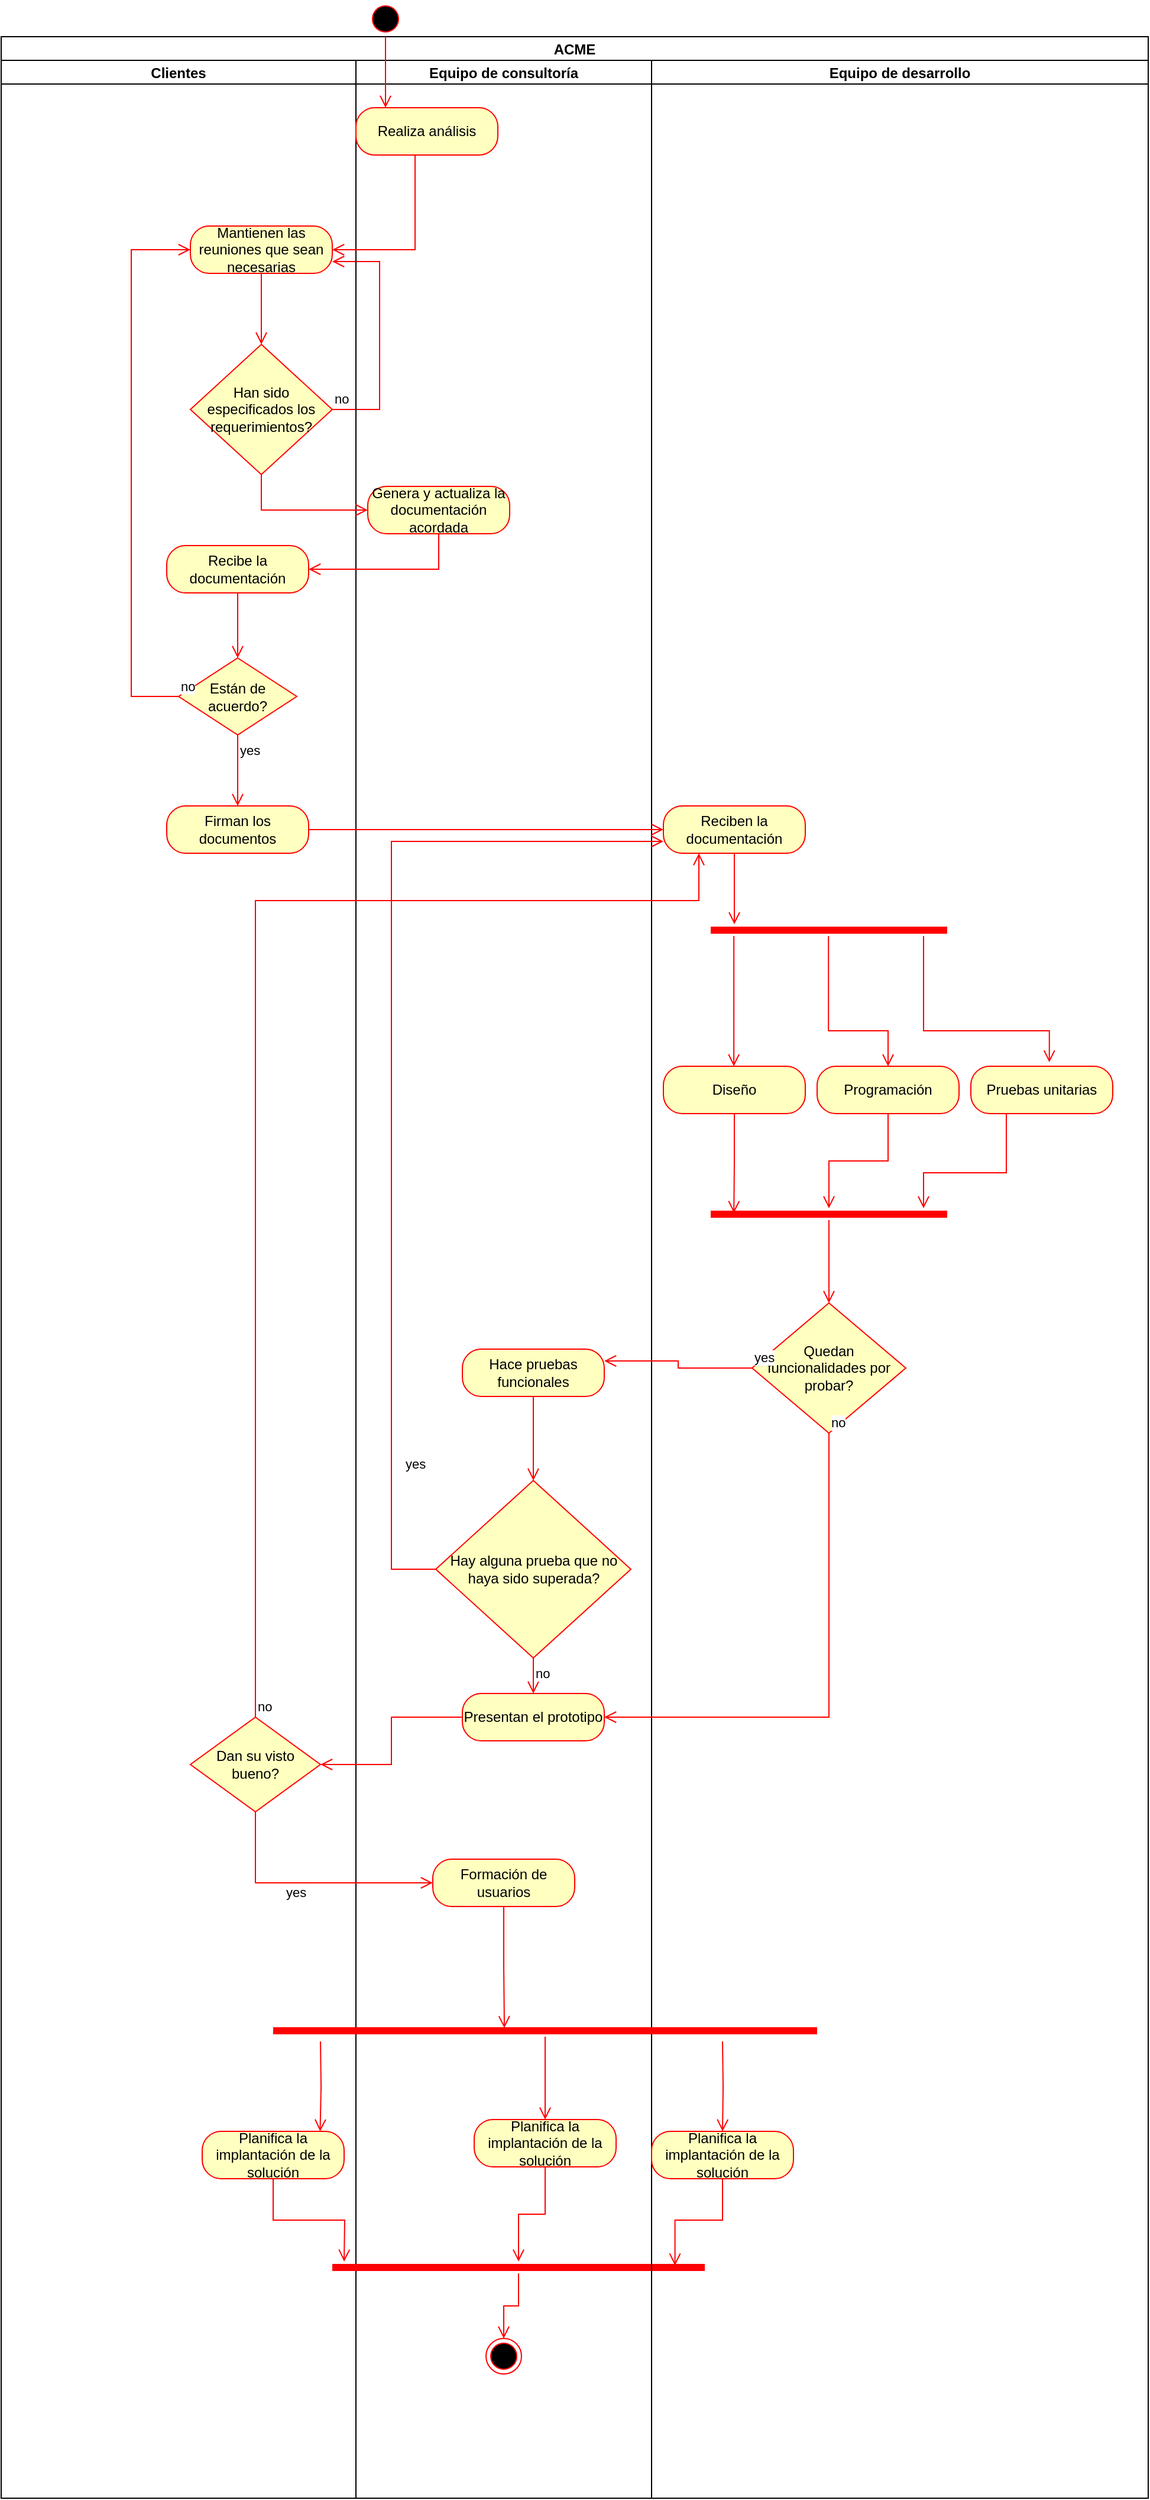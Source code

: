 <mxfile version="15.7.0" type="device"><diagram id="6EKIKAEpqOga08Ic1grf" name="Page-1"><mxGraphModel dx="2076" dy="1158" grid="1" gridSize="10" guides="1" tooltips="1" connect="1" arrows="1" fold="1" page="1" pageScale="1" pageWidth="827" pageHeight="1169" math="0" shadow="0"><root><mxCell id="0"/><mxCell id="1" parent="0"/><mxCell id="1-4c5PVs0HfWegDomM4P-1" value="ACME" style="swimlane;childLayout=stackLayout;resizeParent=1;resizeParentMax=0;startSize=20;" vertex="1" parent="1"><mxGeometry x="80" y="60" width="970" height="2080" as="geometry"/></mxCell><mxCell id="1-4c5PVs0HfWegDomM4P-2" value="Clientes" style="swimlane;startSize=20;" vertex="1" parent="1-4c5PVs0HfWegDomM4P-1"><mxGeometry y="20" width="300" height="2060" as="geometry"/></mxCell><mxCell id="1-4c5PVs0HfWegDomM4P-15" value="Mantienen las reuniones que sean necesarias" style="rounded=1;whiteSpace=wrap;html=1;arcSize=40;fontColor=#000000;fillColor=#ffffc0;strokeColor=#ff0000;" vertex="1" parent="1-4c5PVs0HfWegDomM4P-2"><mxGeometry x="160" y="140" width="120" height="40" as="geometry"/></mxCell><mxCell id="1-4c5PVs0HfWegDomM4P-16" value="" style="edgeStyle=orthogonalEdgeStyle;html=1;verticalAlign=bottom;endArrow=open;endSize=8;strokeColor=#ff0000;rounded=0;" edge="1" source="1-4c5PVs0HfWegDomM4P-15" parent="1-4c5PVs0HfWegDomM4P-2"><mxGeometry relative="1" as="geometry"><mxPoint x="220" y="240" as="targetPoint"/></mxGeometry></mxCell><mxCell id="1-4c5PVs0HfWegDomM4P-17" value="Han sido especificados los requerimientos?" style="rhombus;whiteSpace=wrap;html=1;fillColor=#ffffc0;strokeColor=#ff0000;" vertex="1" parent="1-4c5PVs0HfWegDomM4P-2"><mxGeometry x="160" y="240" width="120" height="110" as="geometry"/></mxCell><mxCell id="1-4c5PVs0HfWegDomM4P-18" value="no" style="edgeStyle=orthogonalEdgeStyle;html=1;align=left;verticalAlign=bottom;endArrow=open;endSize=8;strokeColor=#ff0000;rounded=0;entryX=1;entryY=0.75;entryDx=0;entryDy=0;" edge="1" source="1-4c5PVs0HfWegDomM4P-17" parent="1-4c5PVs0HfWegDomM4P-2" target="1-4c5PVs0HfWegDomM4P-15"><mxGeometry x="-1" relative="1" as="geometry"><mxPoint x="360" y="260" as="targetPoint"/><Array as="points"><mxPoint x="320" y="295"/><mxPoint x="320" y="170"/></Array></mxGeometry></mxCell><mxCell id="1-4c5PVs0HfWegDomM4P-25" value="Recibe la documentación" style="rounded=1;whiteSpace=wrap;html=1;arcSize=40;fontColor=#000000;fillColor=#ffffc0;strokeColor=#ff0000;" vertex="1" parent="1-4c5PVs0HfWegDomM4P-2"><mxGeometry x="140" y="410" width="120" height="40" as="geometry"/></mxCell><mxCell id="1-4c5PVs0HfWegDomM4P-26" value="" style="edgeStyle=orthogonalEdgeStyle;html=1;verticalAlign=bottom;endArrow=open;endSize=8;strokeColor=#ff0000;rounded=0;entryX=0.5;entryY=0;entryDx=0;entryDy=0;" edge="1" source="1-4c5PVs0HfWegDomM4P-25" parent="1-4c5PVs0HfWegDomM4P-2" target="1-4c5PVs0HfWegDomM4P-27"><mxGeometry relative="1" as="geometry"><mxPoint x="220" y="490" as="targetPoint"/></mxGeometry></mxCell><mxCell id="1-4c5PVs0HfWegDomM4P-27" value="Están de acuerdo?" style="rhombus;whiteSpace=wrap;html=1;fillColor=#ffffc0;strokeColor=#ff0000;" vertex="1" parent="1-4c5PVs0HfWegDomM4P-2"><mxGeometry x="150" y="505" width="100" height="65" as="geometry"/></mxCell><mxCell id="1-4c5PVs0HfWegDomM4P-28" value="no" style="edgeStyle=orthogonalEdgeStyle;html=1;align=left;verticalAlign=bottom;endArrow=open;endSize=8;strokeColor=#ff0000;rounded=0;entryX=0;entryY=0.5;entryDx=0;entryDy=0;" edge="1" source="1-4c5PVs0HfWegDomM4P-27" parent="1-4c5PVs0HfWegDomM4P-2" target="1-4c5PVs0HfWegDomM4P-15"><mxGeometry x="-1" relative="1" as="geometry"><mxPoint x="340" y="525" as="targetPoint"/><Array as="points"><mxPoint x="110" y="538"/><mxPoint x="110" y="160"/></Array></mxGeometry></mxCell><mxCell id="1-4c5PVs0HfWegDomM4P-29" value="yes" style="edgeStyle=orthogonalEdgeStyle;html=1;align=left;verticalAlign=top;endArrow=open;endSize=8;strokeColor=#ff0000;rounded=0;" edge="1" source="1-4c5PVs0HfWegDomM4P-27" parent="1-4c5PVs0HfWegDomM4P-2"><mxGeometry x="-1" relative="1" as="geometry"><mxPoint x="200" y="630" as="targetPoint"/></mxGeometry></mxCell><mxCell id="1-4c5PVs0HfWegDomM4P-32" value="Firman los documentos" style="rounded=1;whiteSpace=wrap;html=1;arcSize=40;fontColor=#000000;fillColor=#ffffc0;strokeColor=#ff0000;" vertex="1" parent="1-4c5PVs0HfWegDomM4P-2"><mxGeometry x="140" y="630" width="120" height="40" as="geometry"/></mxCell><mxCell id="1-4c5PVs0HfWegDomM4P-66" value="Dan su visto bueno?" style="rhombus;whiteSpace=wrap;html=1;fillColor=#ffffc0;strokeColor=#ff0000;" vertex="1" parent="1-4c5PVs0HfWegDomM4P-2"><mxGeometry x="160" y="1400" width="110" height="80" as="geometry"/></mxCell><mxCell id="1-4c5PVs0HfWegDomM4P-73" value="" style="edgeStyle=orthogonalEdgeStyle;html=1;verticalAlign=bottom;endArrow=open;endSize=8;strokeColor=#ff0000;rounded=0;entryX=0.831;entryY=0;entryDx=0;entryDy=0;entryPerimeter=0;" edge="1" parent="1-4c5PVs0HfWegDomM4P-2" target="1-4c5PVs0HfWegDomM4P-76"><mxGeometry relative="1" as="geometry"><mxPoint x="270" y="1744" as="targetPoint"/><mxPoint x="270" y="1674" as="sourcePoint"/><Array as="points"/></mxGeometry></mxCell><mxCell id="1-4c5PVs0HfWegDomM4P-76" value="Planifica la implantación de la solución" style="rounded=1;whiteSpace=wrap;html=1;arcSize=40;fontColor=#000000;fillColor=#ffffc0;strokeColor=#ff0000;" vertex="1" parent="1-4c5PVs0HfWegDomM4P-2"><mxGeometry x="170" y="1750" width="120" height="40" as="geometry"/></mxCell><mxCell id="1-4c5PVs0HfWegDomM4P-77" value="" style="edgeStyle=orthogonalEdgeStyle;html=1;verticalAlign=bottom;endArrow=open;endSize=8;strokeColor=#ff0000;rounded=0;" edge="1" source="1-4c5PVs0HfWegDomM4P-76" parent="1-4c5PVs0HfWegDomM4P-2"><mxGeometry relative="1" as="geometry"><mxPoint x="290" y="1860" as="targetPoint"/></mxGeometry></mxCell><mxCell id="1-4c5PVs0HfWegDomM4P-3" value="Equipo de consultoría" style="swimlane;startSize=20;" vertex="1" parent="1-4c5PVs0HfWegDomM4P-1"><mxGeometry x="300" y="20" width="250" height="2060" as="geometry"/></mxCell><mxCell id="1-4c5PVs0HfWegDomM4P-13" value="Realiza análisis" style="rounded=1;whiteSpace=wrap;html=1;arcSize=40;fontColor=#000000;fillColor=#ffffc0;strokeColor=#ff0000;" vertex="1" parent="1-4c5PVs0HfWegDomM4P-3"><mxGeometry y="40" width="120" height="40" as="geometry"/></mxCell><mxCell id="1-4c5PVs0HfWegDomM4P-23" value="Genera y actualiza la documentación acordada" style="rounded=1;whiteSpace=wrap;html=1;arcSize=40;fontColor=#000000;fillColor=#ffffc0;strokeColor=#ff0000;" vertex="1" parent="1-4c5PVs0HfWegDomM4P-3"><mxGeometry x="10" y="360" width="120" height="40" as="geometry"/></mxCell><mxCell id="1-4c5PVs0HfWegDomM4P-59" value="Hace pruebas funcionales" style="rounded=1;whiteSpace=wrap;html=1;arcSize=40;fontColor=#000000;fillColor=#ffffc0;strokeColor=#ff0000;" vertex="1" parent="1-4c5PVs0HfWegDomM4P-3"><mxGeometry x="90" y="1089" width="120" height="40" as="geometry"/></mxCell><mxCell id="1-4c5PVs0HfWegDomM4P-60" value="" style="edgeStyle=orthogonalEdgeStyle;html=1;verticalAlign=bottom;endArrow=open;endSize=8;strokeColor=#ff0000;rounded=0;" edge="1" source="1-4c5PVs0HfWegDomM4P-59" parent="1-4c5PVs0HfWegDomM4P-3"><mxGeometry relative="1" as="geometry"><mxPoint x="150" y="1200" as="targetPoint"/></mxGeometry></mxCell><mxCell id="1-4c5PVs0HfWegDomM4P-61" value="Hay alguna prueba que no haya sido superada?" style="rhombus;whiteSpace=wrap;html=1;fillColor=#ffffc0;strokeColor=#ff0000;" vertex="1" parent="1-4c5PVs0HfWegDomM4P-3"><mxGeometry x="67.5" y="1200" width="165" height="150" as="geometry"/></mxCell><mxCell id="1-4c5PVs0HfWegDomM4P-63" value="no" style="edgeStyle=orthogonalEdgeStyle;html=1;align=left;verticalAlign=top;endArrow=open;endSize=8;strokeColor=#ff0000;rounded=0;" edge="1" source="1-4c5PVs0HfWegDomM4P-61" parent="1-4c5PVs0HfWegDomM4P-3"><mxGeometry x="-1" relative="1" as="geometry"><mxPoint x="150" y="1380" as="targetPoint"/></mxGeometry></mxCell><mxCell id="1-4c5PVs0HfWegDomM4P-64" value="Presentan el prototipo" style="rounded=1;whiteSpace=wrap;html=1;arcSize=40;fontColor=#000000;fillColor=#ffffc0;strokeColor=#ff0000;" vertex="1" parent="1-4c5PVs0HfWegDomM4P-3"><mxGeometry x="90" y="1380" width="120" height="40" as="geometry"/></mxCell><mxCell id="1-4c5PVs0HfWegDomM4P-69" value="Formación de usuarios" style="rounded=1;whiteSpace=wrap;html=1;arcSize=40;fontColor=#000000;fillColor=#ffffc0;strokeColor=#ff0000;" vertex="1" parent="1-4c5PVs0HfWegDomM4P-3"><mxGeometry x="65" y="1520" width="120" height="40" as="geometry"/></mxCell><mxCell id="1-4c5PVs0HfWegDomM4P-78" value="Planifica la implantación de la solución" style="rounded=1;whiteSpace=wrap;html=1;arcSize=40;fontColor=#000000;fillColor=#ffffc0;strokeColor=#ff0000;" vertex="1" parent="1-4c5PVs0HfWegDomM4P-3"><mxGeometry x="100" y="1740" width="120" height="40" as="geometry"/></mxCell><mxCell id="1-4c5PVs0HfWegDomM4P-79" value="" style="edgeStyle=orthogonalEdgeStyle;html=1;verticalAlign=bottom;endArrow=open;endSize=8;strokeColor=#ff0000;rounded=0;" edge="1" source="1-4c5PVs0HfWegDomM4P-78" parent="1-4c5PVs0HfWegDomM4P-3" target="1-4c5PVs0HfWegDomM4P-84"><mxGeometry relative="1" as="geometry"><mxPoint x="160" y="1840" as="targetPoint"/></mxGeometry></mxCell><mxCell id="1-4c5PVs0HfWegDomM4P-84" value="" style="shape=line;html=1;strokeWidth=6;strokeColor=#ff0000;" vertex="1" parent="1-4c5PVs0HfWegDomM4P-3"><mxGeometry x="-20" y="1860" width="315" height="10" as="geometry"/></mxCell><mxCell id="1-4c5PVs0HfWegDomM4P-4" value="Equipo de desarrollo" style="swimlane;startSize=20;" vertex="1" parent="1-4c5PVs0HfWegDomM4P-1"><mxGeometry x="550" y="20" width="420" height="2060" as="geometry"/></mxCell><mxCell id="1-4c5PVs0HfWegDomM4P-37" value="Reciben la documentación" style="rounded=1;whiteSpace=wrap;html=1;arcSize=40;fontColor=#000000;fillColor=#ffffc0;strokeColor=#ff0000;" vertex="1" parent="1-4c5PVs0HfWegDomM4P-4"><mxGeometry x="10" y="630" width="120" height="40" as="geometry"/></mxCell><mxCell id="1-4c5PVs0HfWegDomM4P-38" value="" style="edgeStyle=orthogonalEdgeStyle;html=1;verticalAlign=bottom;endArrow=open;endSize=8;strokeColor=#ff0000;rounded=0;" edge="1" source="1-4c5PVs0HfWegDomM4P-37" parent="1-4c5PVs0HfWegDomM4P-4"><mxGeometry relative="1" as="geometry"><mxPoint x="70" y="730" as="targetPoint"/></mxGeometry></mxCell><mxCell id="1-4c5PVs0HfWegDomM4P-39" value="" style="shape=line;html=1;strokeWidth=6;strokeColor=#ff0000;" vertex="1" parent="1-4c5PVs0HfWegDomM4P-4"><mxGeometry x="50" y="730" width="200" height="10" as="geometry"/></mxCell><mxCell id="1-4c5PVs0HfWegDomM4P-40" value="" style="edgeStyle=orthogonalEdgeStyle;html=1;verticalAlign=bottom;endArrow=open;endSize=8;strokeColor=#ff0000;rounded=0;" edge="1" parent="1-4c5PVs0HfWegDomM4P-4"><mxGeometry relative="1" as="geometry"><mxPoint x="69.58" y="850" as="targetPoint"/><mxPoint x="69.58" y="750" as="sourcePoint"/><Array as="points"><mxPoint x="69.58" y="740"/><mxPoint x="69.58" y="830"/></Array></mxGeometry></mxCell><mxCell id="1-4c5PVs0HfWegDomM4P-41" value="" style="edgeStyle=orthogonalEdgeStyle;html=1;verticalAlign=bottom;endArrow=open;endSize=8;strokeColor=#ff0000;rounded=0;entryX=0.5;entryY=0;entryDx=0;entryDy=0;" edge="1" parent="1-4c5PVs0HfWegDomM4P-4" target="1-4c5PVs0HfWegDomM4P-45"><mxGeometry relative="1" as="geometry"><mxPoint x="150" y="850" as="targetPoint"/><mxPoint x="149.58" y="740" as="sourcePoint"/><Array as="points"><mxPoint x="150" y="820"/><mxPoint x="200" y="820"/></Array></mxGeometry></mxCell><mxCell id="1-4c5PVs0HfWegDomM4P-42" value="" style="edgeStyle=orthogonalEdgeStyle;html=1;verticalAlign=bottom;endArrow=open;endSize=8;strokeColor=#ff0000;rounded=0;entryX=0.553;entryY=-0.083;entryDx=0;entryDy=0;entryPerimeter=0;" edge="1" parent="1-4c5PVs0HfWegDomM4P-4" target="1-4c5PVs0HfWegDomM4P-47"><mxGeometry relative="1" as="geometry"><mxPoint x="230" y="850" as="targetPoint"/><mxPoint x="230" y="740" as="sourcePoint"/><Array as="points"><mxPoint x="230" y="820"/><mxPoint x="336" y="820"/></Array></mxGeometry></mxCell><mxCell id="1-4c5PVs0HfWegDomM4P-43" value="Diseño" style="rounded=1;whiteSpace=wrap;html=1;arcSize=40;fontColor=#000000;fillColor=#ffffc0;strokeColor=#ff0000;" vertex="1" parent="1-4c5PVs0HfWegDomM4P-4"><mxGeometry x="10" y="850" width="120" height="40" as="geometry"/></mxCell><mxCell id="1-4c5PVs0HfWegDomM4P-44" value="" style="edgeStyle=orthogonalEdgeStyle;html=1;verticalAlign=bottom;endArrow=open;endSize=8;strokeColor=#ff0000;rounded=0;entryX=0.098;entryY=0.4;entryDx=0;entryDy=0;entryPerimeter=0;" edge="1" source="1-4c5PVs0HfWegDomM4P-43" parent="1-4c5PVs0HfWegDomM4P-4" target="1-4c5PVs0HfWegDomM4P-50"><mxGeometry relative="1" as="geometry"><mxPoint x="70" y="950" as="targetPoint"/></mxGeometry></mxCell><mxCell id="1-4c5PVs0HfWegDomM4P-45" value="Programación" style="rounded=1;whiteSpace=wrap;html=1;arcSize=40;fontColor=#000000;fillColor=#ffffc0;strokeColor=#ff0000;" vertex="1" parent="1-4c5PVs0HfWegDomM4P-4"><mxGeometry x="140" y="850" width="120" height="40" as="geometry"/></mxCell><mxCell id="1-4c5PVs0HfWegDomM4P-46" value="" style="edgeStyle=orthogonalEdgeStyle;html=1;verticalAlign=bottom;endArrow=open;endSize=8;strokeColor=#ff0000;rounded=0;" edge="1" source="1-4c5PVs0HfWegDomM4P-45" parent="1-4c5PVs0HfWegDomM4P-4" target="1-4c5PVs0HfWegDomM4P-50"><mxGeometry relative="1" as="geometry"><mxPoint x="190" y="950" as="targetPoint"/></mxGeometry></mxCell><mxCell id="1-4c5PVs0HfWegDomM4P-47" value="Pruebas unitarias" style="rounded=1;whiteSpace=wrap;html=1;arcSize=40;fontColor=#000000;fillColor=#ffffc0;strokeColor=#ff0000;" vertex="1" parent="1-4c5PVs0HfWegDomM4P-4"><mxGeometry x="270" y="850" width="120" height="40" as="geometry"/></mxCell><mxCell id="1-4c5PVs0HfWegDomM4P-48" value="" style="edgeStyle=orthogonalEdgeStyle;html=1;verticalAlign=bottom;endArrow=open;endSize=8;strokeColor=#ff0000;rounded=0;" edge="1" source="1-4c5PVs0HfWegDomM4P-47" parent="1-4c5PVs0HfWegDomM4P-4"><mxGeometry relative="1" as="geometry"><mxPoint x="230" y="970" as="targetPoint"/><Array as="points"><mxPoint x="300" y="940"/><mxPoint x="230" y="940"/></Array></mxGeometry></mxCell><mxCell id="1-4c5PVs0HfWegDomM4P-50" value="" style="shape=line;html=1;strokeWidth=6;strokeColor=#ff0000;" vertex="1" parent="1-4c5PVs0HfWegDomM4P-4"><mxGeometry x="50" y="970" width="200" height="10" as="geometry"/></mxCell><mxCell id="1-4c5PVs0HfWegDomM4P-51" value="" style="edgeStyle=orthogonalEdgeStyle;html=1;verticalAlign=bottom;endArrow=open;endSize=8;strokeColor=#ff0000;rounded=0;" edge="1" source="1-4c5PVs0HfWegDomM4P-50" parent="1-4c5PVs0HfWegDomM4P-4"><mxGeometry relative="1" as="geometry"><mxPoint x="150" y="1050" as="targetPoint"/></mxGeometry></mxCell><mxCell id="1-4c5PVs0HfWegDomM4P-55" value="Quedan funcionalidades por probar?" style="rhombus;whiteSpace=wrap;html=1;fillColor=#ffffc0;strokeColor=#ff0000;" vertex="1" parent="1-4c5PVs0HfWegDomM4P-4"><mxGeometry x="85" y="1050" width="130" height="110" as="geometry"/></mxCell><mxCell id="1-4c5PVs0HfWegDomM4P-74" value="" style="edgeStyle=orthogonalEdgeStyle;html=1;verticalAlign=bottom;endArrow=open;endSize=8;strokeColor=#ff0000;rounded=0;entryX=0.5;entryY=0;entryDx=0;entryDy=0;" edge="1" parent="1-4c5PVs0HfWegDomM4P-4" target="1-4c5PVs0HfWegDomM4P-80"><mxGeometry relative="1" as="geometry"><mxPoint x="60" y="1754" as="targetPoint"/><mxPoint x="60" y="1674" as="sourcePoint"/></mxGeometry></mxCell><mxCell id="1-4c5PVs0HfWegDomM4P-80" value="Planifica la implantación de la solución" style="rounded=1;whiteSpace=wrap;html=1;arcSize=40;fontColor=#000000;fillColor=#ffffc0;strokeColor=#ff0000;" vertex="1" parent="1-4c5PVs0HfWegDomM4P-4"><mxGeometry y="1750" width="120" height="40" as="geometry"/></mxCell><mxCell id="1-4c5PVs0HfWegDomM4P-14" value="" style="edgeStyle=orthogonalEdgeStyle;html=1;verticalAlign=bottom;endArrow=open;endSize=8;strokeColor=#ff0000;rounded=0;entryX=1;entryY=0.5;entryDx=0;entryDy=0;" edge="1" source="1-4c5PVs0HfWegDomM4P-13" parent="1-4c5PVs0HfWegDomM4P-1" target="1-4c5PVs0HfWegDomM4P-15"><mxGeometry relative="1" as="geometry"><mxPoint x="300" y="160" as="targetPoint"/><Array as="points"><mxPoint x="350" y="180"/></Array></mxGeometry></mxCell><mxCell id="1-4c5PVs0HfWegDomM4P-22" value="" style="edgeStyle=orthogonalEdgeStyle;html=1;verticalAlign=bottom;endArrow=open;endSize=8;strokeColor=#ff0000;rounded=0;exitX=0.5;exitY=1;exitDx=0;exitDy=0;entryX=0;entryY=0.5;entryDx=0;entryDy=0;" edge="1" parent="1-4c5PVs0HfWegDomM4P-1" source="1-4c5PVs0HfWegDomM4P-17" target="1-4c5PVs0HfWegDomM4P-23"><mxGeometry relative="1" as="geometry"><mxPoint x="220" y="430" as="targetPoint"/><mxPoint x="240" y="390" as="sourcePoint"/></mxGeometry></mxCell><mxCell id="1-4c5PVs0HfWegDomM4P-24" value="" style="edgeStyle=orthogonalEdgeStyle;html=1;verticalAlign=bottom;endArrow=open;endSize=8;strokeColor=#ff0000;rounded=0;entryX=1;entryY=0.5;entryDx=0;entryDy=0;" edge="1" source="1-4c5PVs0HfWegDomM4P-23" parent="1-4c5PVs0HfWegDomM4P-1" target="1-4c5PVs0HfWegDomM4P-25"><mxGeometry relative="1" as="geometry"><mxPoint x="370" y="480" as="targetPoint"/><Array as="points"><mxPoint x="370" y="450"/></Array></mxGeometry></mxCell><mxCell id="1-4c5PVs0HfWegDomM4P-33" value="" style="edgeStyle=orthogonalEdgeStyle;html=1;verticalAlign=bottom;endArrow=open;endSize=8;strokeColor=#ff0000;rounded=0;entryX=0;entryY=0.5;entryDx=0;entryDy=0;" edge="1" source="1-4c5PVs0HfWegDomM4P-32" parent="1-4c5PVs0HfWegDomM4P-1" target="1-4c5PVs0HfWegDomM4P-37"><mxGeometry relative="1" as="geometry"><mxPoint x="200" y="750" as="targetPoint"/></mxGeometry></mxCell><mxCell id="1-4c5PVs0HfWegDomM4P-62" value="yes" style="edgeStyle=orthogonalEdgeStyle;html=1;align=left;verticalAlign=bottom;endArrow=open;endSize=8;strokeColor=#ff0000;rounded=0;exitX=0;exitY=0.5;exitDx=0;exitDy=0;entryX=0;entryY=0.75;entryDx=0;entryDy=0;" edge="1" source="1-4c5PVs0HfWegDomM4P-61" parent="1-4c5PVs0HfWegDomM4P-1" target="1-4c5PVs0HfWegDomM4P-37"><mxGeometry x="-0.733" y="-10" relative="1" as="geometry"><mxPoint x="340" y="750" as="targetPoint"/><mxPoint x="400" y="1260" as="sourcePoint"/><Array as="points"><mxPoint x="330" y="1295"/><mxPoint x="330" y="680"/></Array><mxPoint as="offset"/></mxGeometry></mxCell><mxCell id="1-4c5PVs0HfWegDomM4P-56" value="yes" style="edgeStyle=orthogonalEdgeStyle;html=1;align=left;verticalAlign=bottom;endArrow=open;endSize=8;strokeColor=#ff0000;rounded=0;exitX=0;exitY=0.5;exitDx=0;exitDy=0;entryX=1;entryY=0.25;entryDx=0;entryDy=0;" edge="1" source="1-4c5PVs0HfWegDomM4P-55" parent="1-4c5PVs0HfWegDomM4P-1" target="1-4c5PVs0HfWegDomM4P-59"><mxGeometry x="-1" relative="1" as="geometry"><mxPoint x="530" y="1125" as="targetPoint"/></mxGeometry></mxCell><mxCell id="1-4c5PVs0HfWegDomM4P-58" value="no" style="edgeStyle=orthogonalEdgeStyle;html=1;align=left;verticalAlign=bottom;endArrow=open;endSize=8;strokeColor=#ff0000;rounded=0;exitX=0.5;exitY=1;exitDx=0;exitDy=0;entryX=1;entryY=0.5;entryDx=0;entryDy=0;" edge="1" parent="1-4c5PVs0HfWegDomM4P-1" source="1-4c5PVs0HfWegDomM4P-55" target="1-4c5PVs0HfWegDomM4P-64"><mxGeometry x="-1" relative="1" as="geometry"><mxPoint x="590" y="1270" as="targetPoint"/><mxPoint x="755" y="1135" as="sourcePoint"/><Array as="points"><mxPoint x="700" y="1420"/></Array></mxGeometry></mxCell><mxCell id="1-4c5PVs0HfWegDomM4P-65" value="" style="edgeStyle=orthogonalEdgeStyle;html=1;verticalAlign=bottom;endArrow=open;endSize=8;strokeColor=#ff0000;rounded=0;entryX=1;entryY=0.5;entryDx=0;entryDy=0;" edge="1" source="1-4c5PVs0HfWegDomM4P-64" parent="1-4c5PVs0HfWegDomM4P-1" target="1-4c5PVs0HfWegDomM4P-66"><mxGeometry relative="1" as="geometry"><mxPoint x="450" y="1500" as="targetPoint"/></mxGeometry></mxCell><mxCell id="1-4c5PVs0HfWegDomM4P-67" value="no" style="edgeStyle=orthogonalEdgeStyle;html=1;align=left;verticalAlign=bottom;endArrow=open;endSize=8;strokeColor=#ff0000;rounded=0;entryX=0.25;entryY=1;entryDx=0;entryDy=0;exitX=0.5;exitY=0;exitDx=0;exitDy=0;" edge="1" source="1-4c5PVs0HfWegDomM4P-66" parent="1-4c5PVs0HfWegDomM4P-1" target="1-4c5PVs0HfWegDomM4P-37"><mxGeometry x="-1" relative="1" as="geometry"><mxPoint x="410" y="1480" as="targetPoint"/><Array as="points"><mxPoint x="215" y="730"/><mxPoint x="590" y="730"/></Array></mxGeometry></mxCell><mxCell id="1-4c5PVs0HfWegDomM4P-68" value="yes" style="edgeStyle=orthogonalEdgeStyle;html=1;align=left;verticalAlign=top;endArrow=open;endSize=8;strokeColor=#ff0000;rounded=0;entryX=0;entryY=0.5;entryDx=0;entryDy=0;" edge="1" source="1-4c5PVs0HfWegDomM4P-66" parent="1-4c5PVs0HfWegDomM4P-1" target="1-4c5PVs0HfWegDomM4P-69"><mxGeometry x="-0.2" y="5" relative="1" as="geometry"><mxPoint x="215" y="1550" as="targetPoint"/><Array as="points"><mxPoint x="215" y="1560"/></Array><mxPoint as="offset"/></mxGeometry></mxCell><mxCell id="1-4c5PVs0HfWegDomM4P-81" value="" style="edgeStyle=orthogonalEdgeStyle;html=1;verticalAlign=bottom;endArrow=open;endSize=8;strokeColor=#ff0000;rounded=0;entryX=0.92;entryY=0.333;entryDx=0;entryDy=0;entryPerimeter=0;" edge="1" source="1-4c5PVs0HfWegDomM4P-80" parent="1-4c5PVs0HfWegDomM4P-1" target="1-4c5PVs0HfWegDomM4P-84"><mxGeometry relative="1" as="geometry"><mxPoint x="610" y="1870" as="targetPoint"/></mxGeometry></mxCell><mxCell id="1-4c5PVs0HfWegDomM4P-11" value="" style="ellipse;html=1;shape=startState;fillColor=#000000;strokeColor=#ff0000;" vertex="1" parent="1"><mxGeometry x="390" y="30" width="30" height="30" as="geometry"/></mxCell><mxCell id="1-4c5PVs0HfWegDomM4P-12" value="" style="edgeStyle=orthogonalEdgeStyle;html=1;verticalAlign=bottom;endArrow=open;endSize=8;strokeColor=#ff0000;rounded=0;" edge="1" source="1-4c5PVs0HfWegDomM4P-11" parent="1"><mxGeometry relative="1" as="geometry"><mxPoint x="405" y="120" as="targetPoint"/></mxGeometry></mxCell><mxCell id="1-4c5PVs0HfWegDomM4P-71" value="" style="shape=line;html=1;strokeWidth=6;strokeColor=#ff0000;" vertex="1" parent="1"><mxGeometry x="310" y="1740" width="460" height="10" as="geometry"/></mxCell><mxCell id="1-4c5PVs0HfWegDomM4P-72" value="" style="edgeStyle=orthogonalEdgeStyle;html=1;verticalAlign=bottom;endArrow=open;endSize=8;strokeColor=#ff0000;rounded=0;" edge="1" source="1-4c5PVs0HfWegDomM4P-71" parent="1"><mxGeometry relative="1" as="geometry"><mxPoint x="540" y="1820" as="targetPoint"/></mxGeometry></mxCell><mxCell id="1-4c5PVs0HfWegDomM4P-70" value="" style="edgeStyle=orthogonalEdgeStyle;html=1;verticalAlign=bottom;endArrow=open;endSize=8;strokeColor=#ff0000;rounded=0;entryX=0.425;entryY=0.267;entryDx=0;entryDy=0;entryPerimeter=0;" edge="1" source="1-4c5PVs0HfWegDomM4P-69" parent="1" target="1-4c5PVs0HfWegDomM4P-71"><mxGeometry relative="1" as="geometry"><mxPoint x="505" y="1700" as="targetPoint"/></mxGeometry></mxCell><mxCell id="1-4c5PVs0HfWegDomM4P-86" value="" style="ellipse;html=1;shape=endState;fillColor=#000000;strokeColor=#ff0000;" vertex="1" parent="1"><mxGeometry x="490" y="2005" width="30" height="30" as="geometry"/></mxCell><mxCell id="1-4c5PVs0HfWegDomM4P-85" value="" style="edgeStyle=orthogonalEdgeStyle;html=1;verticalAlign=bottom;endArrow=open;endSize=8;strokeColor=#ff0000;rounded=0;" edge="1" source="1-4c5PVs0HfWegDomM4P-84" parent="1" target="1-4c5PVs0HfWegDomM4P-86"><mxGeometry relative="1" as="geometry"><mxPoint x="505" y="2020" as="targetPoint"/></mxGeometry></mxCell></root></mxGraphModel></diagram></mxfile>